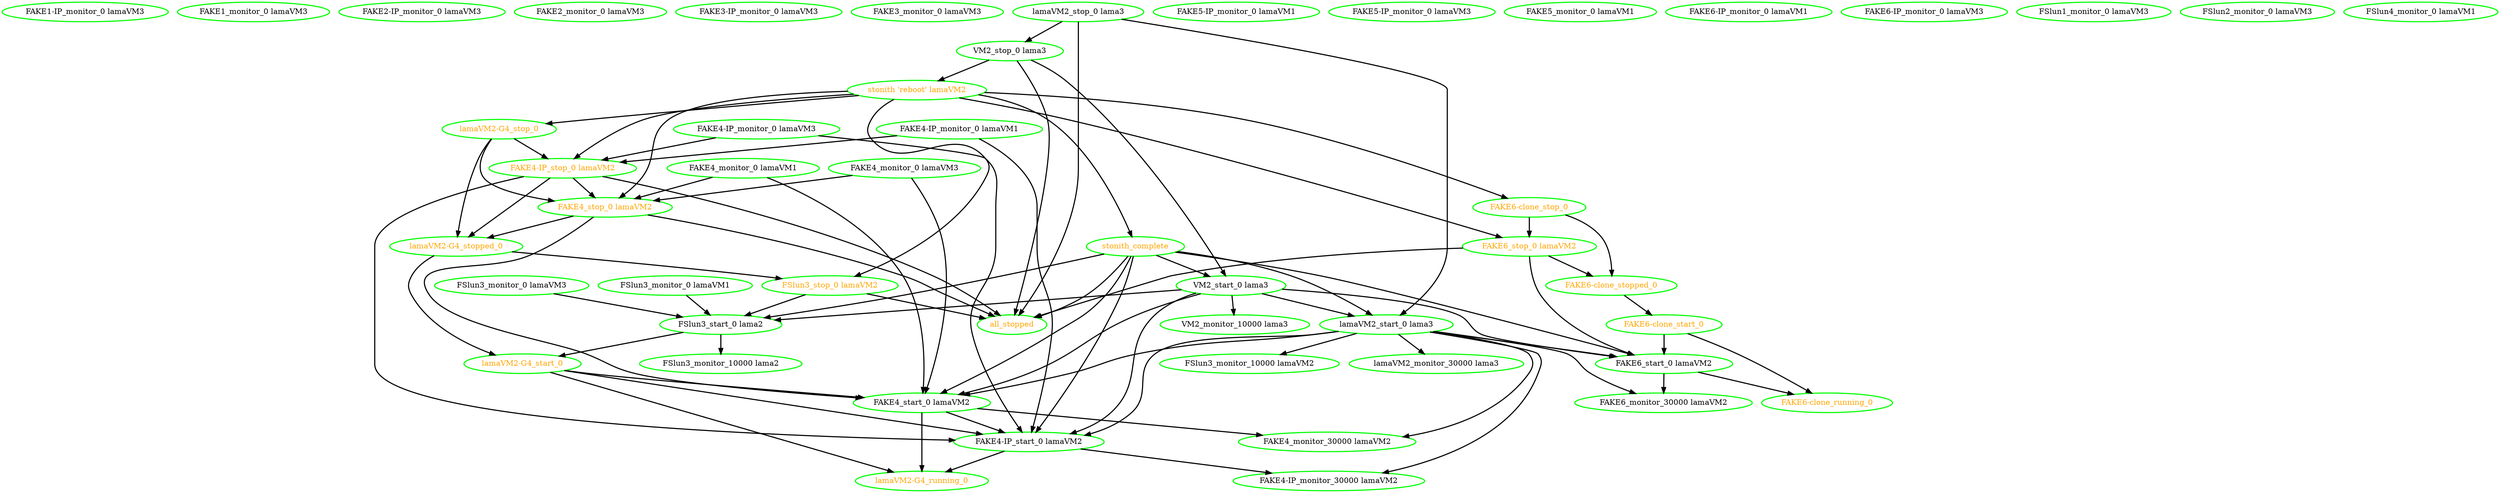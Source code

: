 digraph "g" {
"FAKE1-IP_monitor_0 lamaVM3" [ style=bold color="green" fontcolor="black"]
"FAKE1_monitor_0 lamaVM3" [ style=bold color="green" fontcolor="black"]
"FAKE2-IP_monitor_0 lamaVM3" [ style=bold color="green" fontcolor="black"]
"FAKE2_monitor_0 lamaVM3" [ style=bold color="green" fontcolor="black"]
"FAKE3-IP_monitor_0 lamaVM3" [ style=bold color="green" fontcolor="black"]
"FAKE3_monitor_0 lamaVM3" [ style=bold color="green" fontcolor="black"]
"FAKE4-IP_monitor_0 lamaVM1" -> "FAKE4-IP_start_0 lamaVM2" [ style = bold]
"FAKE4-IP_monitor_0 lamaVM1" -> "FAKE4-IP_stop_0 lamaVM2" [ style = bold]
"FAKE4-IP_monitor_0 lamaVM1" [ style=bold color="green" fontcolor="black"]
"FAKE4-IP_monitor_0 lamaVM3" -> "FAKE4-IP_start_0 lamaVM2" [ style = bold]
"FAKE4-IP_monitor_0 lamaVM3" -> "FAKE4-IP_stop_0 lamaVM2" [ style = bold]
"FAKE4-IP_monitor_0 lamaVM3" [ style=bold color="green" fontcolor="black"]
"FAKE4-IP_monitor_30000 lamaVM2" [ style=bold color="green" fontcolor="black"]
"FAKE4-IP_start_0 lamaVM2" -> "FAKE4-IP_monitor_30000 lamaVM2" [ style = bold]
"FAKE4-IP_start_0 lamaVM2" -> "lamaVM2-G4_running_0" [ style = bold]
"FAKE4-IP_start_0 lamaVM2" [ style=bold color="green" fontcolor="black"]
"FAKE4-IP_stop_0 lamaVM2" -> "FAKE4-IP_start_0 lamaVM2" [ style = bold]
"FAKE4-IP_stop_0 lamaVM2" -> "FAKE4_stop_0 lamaVM2" [ style = bold]
"FAKE4-IP_stop_0 lamaVM2" -> "all_stopped" [ style = bold]
"FAKE4-IP_stop_0 lamaVM2" -> "lamaVM2-G4_stopped_0" [ style = bold]
"FAKE4-IP_stop_0 lamaVM2" [ style=bold color="green" fontcolor="orange"]
"FAKE4_monitor_0 lamaVM1" -> "FAKE4_start_0 lamaVM2" [ style = bold]
"FAKE4_monitor_0 lamaVM1" -> "FAKE4_stop_0 lamaVM2" [ style = bold]
"FAKE4_monitor_0 lamaVM1" [ style=bold color="green" fontcolor="black"]
"FAKE4_monitor_0 lamaVM3" -> "FAKE4_start_0 lamaVM2" [ style = bold]
"FAKE4_monitor_0 lamaVM3" -> "FAKE4_stop_0 lamaVM2" [ style = bold]
"FAKE4_monitor_0 lamaVM3" [ style=bold color="green" fontcolor="black"]
"FAKE4_monitor_30000 lamaVM2" [ style=bold color="green" fontcolor="black"]
"FAKE4_start_0 lamaVM2" -> "FAKE4-IP_start_0 lamaVM2" [ style = bold]
"FAKE4_start_0 lamaVM2" -> "FAKE4_monitor_30000 lamaVM2" [ style = bold]
"FAKE4_start_0 lamaVM2" -> "lamaVM2-G4_running_0" [ style = bold]
"FAKE4_start_0 lamaVM2" [ style=bold color="green" fontcolor="black"]
"FAKE4_stop_0 lamaVM2" -> "FAKE4_start_0 lamaVM2" [ style = bold]
"FAKE4_stop_0 lamaVM2" -> "all_stopped" [ style = bold]
"FAKE4_stop_0 lamaVM2" -> "lamaVM2-G4_stopped_0" [ style = bold]
"FAKE4_stop_0 lamaVM2" [ style=bold color="green" fontcolor="orange"]
"FAKE5-IP_monitor_0 lamaVM1" [ style=bold color="green" fontcolor="black"]
"FAKE5-IP_monitor_0 lamaVM3" [ style=bold color="green" fontcolor="black"]
"FAKE5_monitor_0 lamaVM1" [ style=bold color="green" fontcolor="black"]
"FAKE6-IP_monitor_0 lamaVM1" [ style=bold color="green" fontcolor="black"]
"FAKE6-IP_monitor_0 lamaVM3" [ style=bold color="green" fontcolor="black"]
"FAKE6-clone_running_0" [ style=bold color="green" fontcolor="orange"]
"FAKE6-clone_start_0" -> "FAKE6-clone_running_0" [ style = bold]
"FAKE6-clone_start_0" -> "FAKE6_start_0 lamaVM2" [ style = bold]
"FAKE6-clone_start_0" [ style=bold color="green" fontcolor="orange"]
"FAKE6-clone_stop_0" -> "FAKE6-clone_stopped_0" [ style = bold]
"FAKE6-clone_stop_0" -> "FAKE6_stop_0 lamaVM2" [ style = bold]
"FAKE6-clone_stop_0" [ style=bold color="green" fontcolor="orange"]
"FAKE6-clone_stopped_0" -> "FAKE6-clone_start_0" [ style = bold]
"FAKE6-clone_stopped_0" [ style=bold color="green" fontcolor="orange"]
"FAKE6_monitor_30000 lamaVM2" [ style=bold color="green" fontcolor="black"]
"FAKE6_start_0 lamaVM2" -> "FAKE6-clone_running_0" [ style = bold]
"FAKE6_start_0 lamaVM2" -> "FAKE6_monitor_30000 lamaVM2" [ style = bold]
"FAKE6_start_0 lamaVM2" [ style=bold color="green" fontcolor="black"]
"FAKE6_stop_0 lamaVM2" -> "FAKE6-clone_stopped_0" [ style = bold]
"FAKE6_stop_0 lamaVM2" -> "FAKE6_start_0 lamaVM2" [ style = bold]
"FAKE6_stop_0 lamaVM2" -> "all_stopped" [ style = bold]
"FAKE6_stop_0 lamaVM2" [ style=bold color="green" fontcolor="orange"]
"FSlun1_monitor_0 lamaVM3" [ style=bold color="green" fontcolor="black"]
"FSlun2_monitor_0 lamaVM3" [ style=bold color="green" fontcolor="black"]
"FSlun3_monitor_0 lamaVM1" -> "FSlun3_start_0 lama2" [ style = bold]
"FSlun3_monitor_0 lamaVM1" [ style=bold color="green" fontcolor="black"]
"FSlun3_monitor_0 lamaVM3" -> "FSlun3_start_0 lama2" [ style = bold]
"FSlun3_monitor_0 lamaVM3" [ style=bold color="green" fontcolor="black"]
"FSlun3_monitor_10000 lama2" [ style=bold color="green" fontcolor="black"]
"FSlun3_monitor_10000 lamaVM2" [ style=bold color="green" fontcolor="black"]
"FSlun3_start_0 lama2" -> "FSlun3_monitor_10000 lama2" [ style = bold]
"FSlun3_start_0 lama2" -> "lamaVM2-G4_start_0" [ style = bold]
"FSlun3_start_0 lama2" [ style=bold color="green" fontcolor="black"]
"FSlun3_stop_0 lamaVM2" -> "FSlun3_start_0 lama2" [ style = bold]
"FSlun3_stop_0 lamaVM2" -> "all_stopped" [ style = bold]
"FSlun3_stop_0 lamaVM2" [ style=bold color="green" fontcolor="orange"]
"FSlun4_monitor_0 lamaVM1" [ style=bold color="green" fontcolor="black"]
"VM2_monitor_10000 lama3" [ style=bold color="green" fontcolor="black"]
"VM2_start_0 lama3" -> "FAKE4-IP_start_0 lamaVM2" [ style = bold]
"VM2_start_0 lama3" -> "FAKE4_start_0 lamaVM2" [ style = bold]
"VM2_start_0 lama3" -> "FAKE6_start_0 lamaVM2" [ style = bold]
"VM2_start_0 lama3" -> "FSlun3_start_0 lama2" [ style = bold]
"VM2_start_0 lama3" -> "VM2_monitor_10000 lama3" [ style = bold]
"VM2_start_0 lama3" -> "lamaVM2_start_0 lama3" [ style = bold]
"VM2_start_0 lama3" [ style=bold color="green" fontcolor="black"]
"VM2_stop_0 lama3" -> "VM2_start_0 lama3" [ style = bold]
"VM2_stop_0 lama3" -> "all_stopped" [ style = bold]
"VM2_stop_0 lama3" -> "stonith 'reboot' lamaVM2" [ style = bold]
"VM2_stop_0 lama3" [ style=bold color="green" fontcolor="black"]
"all_stopped" [ style=bold color="green" fontcolor="orange"]
"lamaVM2-G4_running_0" [ style=bold color="green" fontcolor="orange"]
"lamaVM2-G4_start_0" -> "FAKE4-IP_start_0 lamaVM2" [ style = bold]
"lamaVM2-G4_start_0" -> "FAKE4_start_0 lamaVM2" [ style = bold]
"lamaVM2-G4_start_0" -> "lamaVM2-G4_running_0" [ style = bold]
"lamaVM2-G4_start_0" [ style=bold color="green" fontcolor="orange"]
"lamaVM2-G4_stop_0" -> "FAKE4-IP_stop_0 lamaVM2" [ style = bold]
"lamaVM2-G4_stop_0" -> "FAKE4_stop_0 lamaVM2" [ style = bold]
"lamaVM2-G4_stop_0" -> "lamaVM2-G4_stopped_0" [ style = bold]
"lamaVM2-G4_stop_0" [ style=bold color="green" fontcolor="orange"]
"lamaVM2-G4_stopped_0" -> "FSlun3_stop_0 lamaVM2" [ style = bold]
"lamaVM2-G4_stopped_0" -> "lamaVM2-G4_start_0" [ style = bold]
"lamaVM2-G4_stopped_0" [ style=bold color="green" fontcolor="orange"]
"lamaVM2_monitor_30000 lama3" [ style=bold color="green" fontcolor="black"]
"lamaVM2_start_0 lama3" -> "FAKE4-IP_monitor_30000 lamaVM2" [ style = bold]
"lamaVM2_start_0 lama3" -> "FAKE4-IP_start_0 lamaVM2" [ style = bold]
"lamaVM2_start_0 lama3" -> "FAKE4_monitor_30000 lamaVM2" [ style = bold]
"lamaVM2_start_0 lama3" -> "FAKE4_start_0 lamaVM2" [ style = bold]
"lamaVM2_start_0 lama3" -> "FAKE6_monitor_30000 lamaVM2" [ style = bold]
"lamaVM2_start_0 lama3" -> "FAKE6_start_0 lamaVM2" [ style = bold]
"lamaVM2_start_0 lama3" -> "FSlun3_monitor_10000 lamaVM2" [ style = bold]
"lamaVM2_start_0 lama3" -> "lamaVM2_monitor_30000 lama3" [ style = bold]
"lamaVM2_start_0 lama3" [ style=bold color="green" fontcolor="black"]
"lamaVM2_stop_0 lama3" -> "VM2_stop_0 lama3" [ style = bold]
"lamaVM2_stop_0 lama3" -> "all_stopped" [ style = bold]
"lamaVM2_stop_0 lama3" -> "lamaVM2_start_0 lama3" [ style = bold]
"lamaVM2_stop_0 lama3" [ style=bold color="green" fontcolor="black"]
"stonith 'reboot' lamaVM2" -> "FAKE4-IP_stop_0 lamaVM2" [ style = bold]
"stonith 'reboot' lamaVM2" -> "FAKE4_stop_0 lamaVM2" [ style = bold]
"stonith 'reboot' lamaVM2" -> "FAKE6-clone_stop_0" [ style = bold]
"stonith 'reboot' lamaVM2" -> "FAKE6_stop_0 lamaVM2" [ style = bold]
"stonith 'reboot' lamaVM2" -> "FSlun3_stop_0 lamaVM2" [ style = bold]
"stonith 'reboot' lamaVM2" -> "lamaVM2-G4_stop_0" [ style = bold]
"stonith 'reboot' lamaVM2" -> "stonith_complete" [ style = bold]
"stonith 'reboot' lamaVM2" [ style=bold color="green" fontcolor="orange"]
"stonith_complete" -> "FAKE4-IP_start_0 lamaVM2" [ style = bold]
"stonith_complete" -> "FAKE4_start_0 lamaVM2" [ style = bold]
"stonith_complete" -> "FAKE6_start_0 lamaVM2" [ style = bold]
"stonith_complete" -> "FSlun3_start_0 lama2" [ style = bold]
"stonith_complete" -> "VM2_start_0 lama3" [ style = bold]
"stonith_complete" -> "all_stopped" [ style = bold]
"stonith_complete" -> "lamaVM2_start_0 lama3" [ style = bold]
"stonith_complete" [ style=bold color="green" fontcolor="orange"]
}
